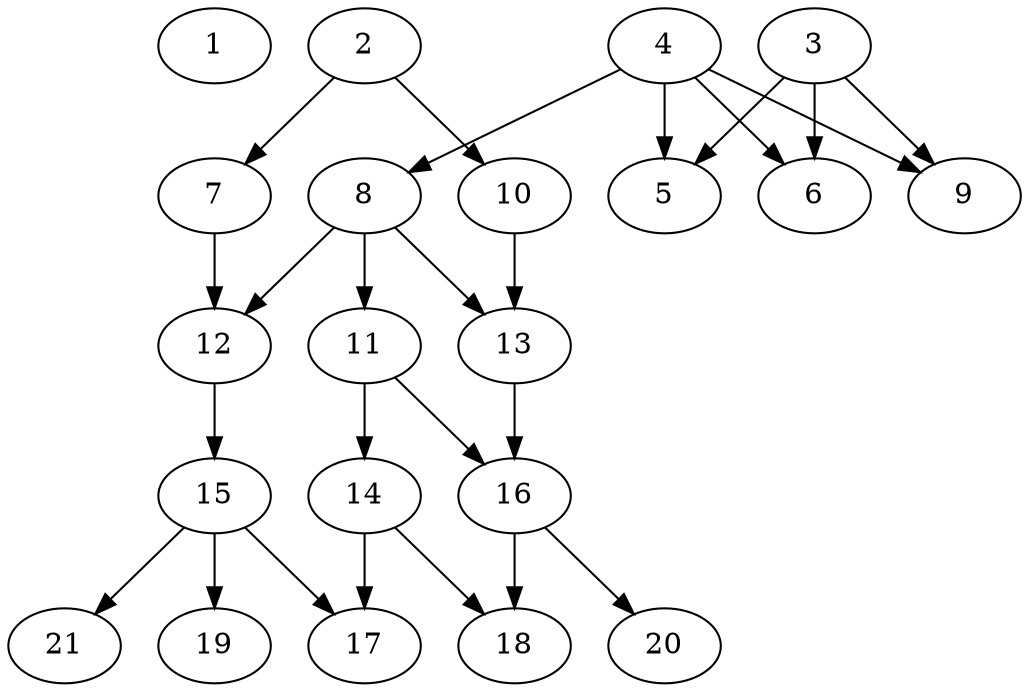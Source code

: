 // DAG (tier=2-normal, mode=compute, n=21, ccr=0.398, fat=0.538, density=0.495, regular=0.524, jump=0.162, mindata=524288, maxdata=8388608)
// DAG automatically generated by daggen at Sun Aug 24 16:33:33 2025
// /home/ermia/Project/Environments/daggen/bin/daggen --dot --ccr 0.398 --fat 0.538 --regular 0.524 --density 0.495 --jump 0.162 --mindata 524288 --maxdata 8388608 -n 21 
digraph G {
  1 [size="20877201196403654656", alpha="0.16", expect_size="10438600598201827328"]
  2 [size="23461283239060532", alpha="0.10", expect_size="11730641619530266"]
  2 -> 7 [size ="536334175305728"]
  2 -> 10 [size ="536334175305728"]
  3 [size="190720782654605728", alpha="0.11", expect_size="95360391327302864"]
  3 -> 5 [size ="308771985293312"]
  3 -> 6 [size ="308771985293312"]
  3 -> 9 [size ="308771985293312"]
  4 [size="359553563695156928", alpha="0.04", expect_size="179776781847578464"]
  4 -> 5 [size ="172065793507328"]
  4 -> 6 [size ="172065793507328"]
  4 -> 8 [size ="172065793507328"]
  4 -> 9 [size ="172065793507328"]
  5 [size="753959632831377280", alpha="0.08", expect_size="376979816415688640"]
  6 [size="74369700165002448", alpha="0.12", expect_size="37184850082501224"]
  7 [size="438497577127374208", alpha="0.12", expect_size="219248788563687104"]
  7 -> 12 [size ="420371945750528"]
  8 [size="103003334103991376", alpha="0.16", expect_size="51501667051995688"]
  8 -> 11 [size ="178817347878912"]
  8 -> 12 [size ="178817347878912"]
  8 -> 13 [size ="178817347878912"]
  9 [size="9408624588391778", alpha="0.02", expect_size="4704312294195889"]
  10 [size="11465965488080268", alpha="0.09", expect_size="5732982744040134"]
  10 -> 13 [size ="327051156389888"]
  11 [size="594798834759124096", alpha="0.02", expect_size="297399417379562048"]
  11 -> 14 [size ="209883005714432"]
  11 -> 16 [size ="209883005714432"]
  12 [size="3150869773482544", alpha="0.11", expect_size="1575434886741272"]
  12 -> 15 [size ="284826200440832"]
  13 [size="145895763642473775104", alpha="0.18", expect_size="72947881821236887552"]
  13 -> 16 [size ="221709911195648"]
  14 [size="171385914558724128", alpha="0.06", expect_size="85692957279362064"]
  14 -> 17 [size ="131945723854848"]
  14 -> 18 [size ="131945723854848"]
  15 [size="179913539372951011328", alpha="0.04", expect_size="89956769686475505664"]
  15 -> 17 [size ="254956380618752"]
  15 -> 19 [size ="254956380618752"]
  15 -> 21 [size ="254956380618752"]
  16 [size="249778877991450880", alpha="0.14", expect_size="124889438995725440"]
  16 -> 18 [size ="205043886194688"]
  16 -> 20 [size ="205043886194688"]
  17 [size="68462100686569472000", alpha="0.04", expect_size="34231050343284736000"]
  18 [size="325025565935967", alpha="0.13", expect_size="162512782967983"]
  19 [size="36015465037824000000", alpha="0.01", expect_size="18007732518912000000"]
  20 [size="168260641417972384", alpha="0.07", expect_size="84130320708986192"]
  21 [size="4227136382499291136", alpha="0.12", expect_size="2113568191249645568"]
}